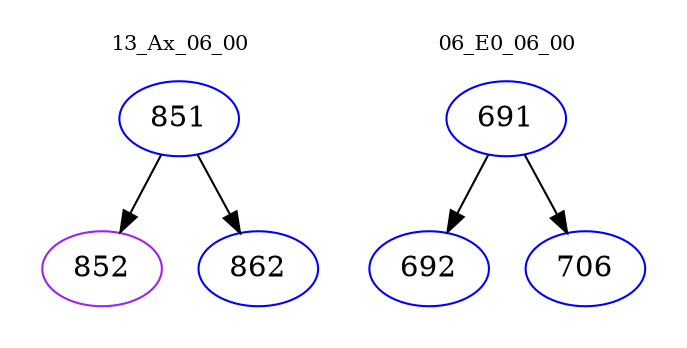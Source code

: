 digraph{
subgraph cluster_0 {
color = white
label = "13_Ax_06_00";
fontsize=10;
T0_851 [label="851", color="blue"]
T0_851 -> T0_852 [color="black"]
T0_852 [label="852", color="purple"]
T0_851 -> T0_862 [color="black"]
T0_862 [label="862", color="blue"]
}
subgraph cluster_1 {
color = white
label = "06_E0_06_00";
fontsize=10;
T1_691 [label="691", color="blue"]
T1_691 -> T1_692 [color="black"]
T1_692 [label="692", color="blue"]
T1_691 -> T1_706 [color="black"]
T1_706 [label="706", color="blue"]
}
}
